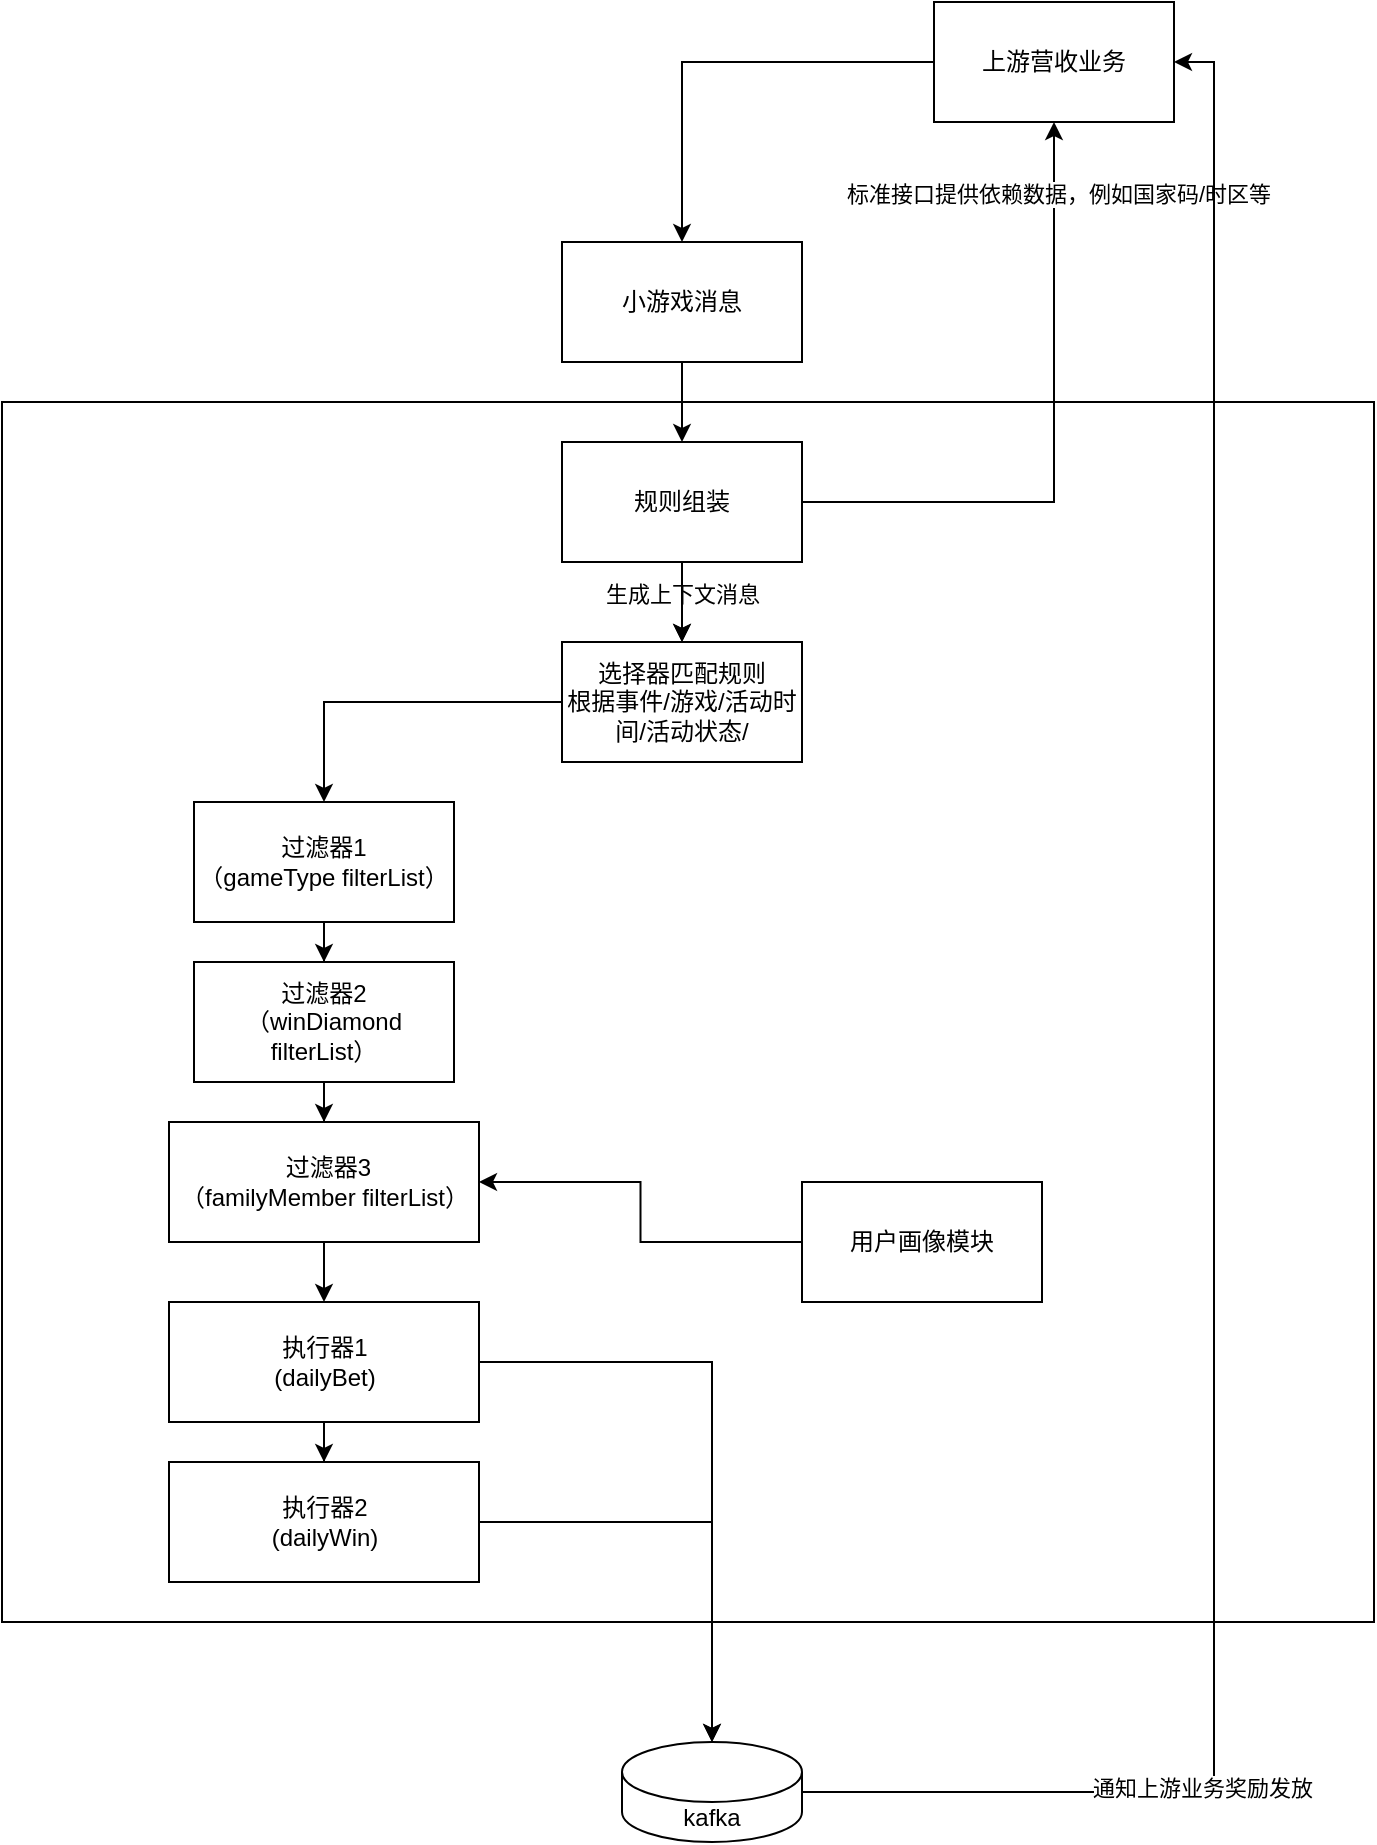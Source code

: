<mxfile version="21.6.6" type="github">
  <diagram name="第 1 页" id="I3rOmpeVcKEGjaGQXJrQ">
    <mxGraphModel dx="1511" dy="2217" grid="1" gridSize="10" guides="1" tooltips="1" connect="1" arrows="1" fold="1" page="1" pageScale="1" pageWidth="827" pageHeight="1169" math="0" shadow="0">
      <root>
        <mxCell id="0" />
        <mxCell id="1" parent="0" />
        <mxCell id="exmkFo5Z6jo9sS66icdg-2" value="" style="whiteSpace=wrap;html=1;rounded=0;" parent="1" vertex="1">
          <mxGeometry x="74" y="150" width="686" height="610" as="geometry" />
        </mxCell>
        <mxCell id="exmkFo5Z6jo9sS66icdg-7" style="edgeStyle=orthogonalEdgeStyle;rounded=0;orthogonalLoop=1;jettySize=auto;html=1;" parent="1" source="exmkFo5Z6jo9sS66icdg-1" target="exmkFo5Z6jo9sS66icdg-4" edge="1">
          <mxGeometry relative="1" as="geometry" />
        </mxCell>
        <mxCell id="exmkFo5Z6jo9sS66icdg-1" value="小游戏消息" style="rounded=0;whiteSpace=wrap;html=1;" parent="1" vertex="1">
          <mxGeometry x="354" y="70" width="120" height="60" as="geometry" />
        </mxCell>
        <mxCell id="exmkFo5Z6jo9sS66icdg-9" style="edgeStyle=orthogonalEdgeStyle;rounded=0;orthogonalLoop=1;jettySize=auto;html=1;entryX=0.5;entryY=1;entryDx=0;entryDy=0;" parent="1" source="exmkFo5Z6jo9sS66icdg-4" target="exmkFo5Z6jo9sS66icdg-8" edge="1">
          <mxGeometry relative="1" as="geometry" />
        </mxCell>
        <mxCell id="exmkFo5Z6jo9sS66icdg-11" value="标准接口提供依赖数据，例如国家码/时区等" style="edgeLabel;html=1;align=center;verticalAlign=middle;resizable=0;points=[];" parent="exmkFo5Z6jo9sS66icdg-9" vertex="1" connectable="0">
          <mxGeometry x="0.771" y="-2" relative="1" as="geometry">
            <mxPoint as="offset" />
          </mxGeometry>
        </mxCell>
        <mxCell id="exmkFo5Z6jo9sS66icdg-14" value="" style="edgeStyle=orthogonalEdgeStyle;rounded=0;orthogonalLoop=1;jettySize=auto;html=1;" parent="1" source="exmkFo5Z6jo9sS66icdg-4" target="exmkFo5Z6jo9sS66icdg-13" edge="1">
          <mxGeometry relative="1" as="geometry" />
        </mxCell>
        <mxCell id="exmkFo5Z6jo9sS66icdg-15" value="生成上下文消息" style="edgeLabel;html=1;align=center;verticalAlign=middle;resizable=0;points=[];" parent="exmkFo5Z6jo9sS66icdg-14" vertex="1" connectable="0">
          <mxGeometry x="-0.2" relative="1" as="geometry">
            <mxPoint as="offset" />
          </mxGeometry>
        </mxCell>
        <mxCell id="exmkFo5Z6jo9sS66icdg-16" value="" style="edgeStyle=orthogonalEdgeStyle;rounded=0;orthogonalLoop=1;jettySize=auto;html=1;" parent="1" source="exmkFo5Z6jo9sS66icdg-4" target="exmkFo5Z6jo9sS66icdg-13" edge="1">
          <mxGeometry relative="1" as="geometry" />
        </mxCell>
        <mxCell id="exmkFo5Z6jo9sS66icdg-4" value="规则组装" style="rounded=0;whiteSpace=wrap;html=1;" parent="1" vertex="1">
          <mxGeometry x="354" y="170" width="120" height="60" as="geometry" />
        </mxCell>
        <mxCell id="exmkFo5Z6jo9sS66icdg-12" style="edgeStyle=orthogonalEdgeStyle;rounded=0;orthogonalLoop=1;jettySize=auto;html=1;entryX=0.5;entryY=0;entryDx=0;entryDy=0;" parent="1" source="exmkFo5Z6jo9sS66icdg-8" target="exmkFo5Z6jo9sS66icdg-1" edge="1">
          <mxGeometry relative="1" as="geometry" />
        </mxCell>
        <mxCell id="exmkFo5Z6jo9sS66icdg-8" value="上游营收业务" style="rounded=0;whiteSpace=wrap;html=1;" parent="1" vertex="1">
          <mxGeometry x="540" y="-50" width="120" height="60" as="geometry" />
        </mxCell>
        <mxCell id="exmkFo5Z6jo9sS66icdg-20" value="" style="edgeStyle=orthogonalEdgeStyle;rounded=0;orthogonalLoop=1;jettySize=auto;html=1;" parent="1" source="exmkFo5Z6jo9sS66icdg-13" target="exmkFo5Z6jo9sS66icdg-19" edge="1">
          <mxGeometry relative="1" as="geometry" />
        </mxCell>
        <mxCell id="exmkFo5Z6jo9sS66icdg-13" value="选择器匹配规则&lt;br&gt;根据事件/游戏/活动时间/活动状态/" style="rounded=0;whiteSpace=wrap;html=1;" parent="1" vertex="1">
          <mxGeometry x="354" y="270" width="120" height="60" as="geometry" />
        </mxCell>
        <mxCell id="j7k-jL8RoutjfVaVXdrB-3" value="" style="edgeStyle=orthogonalEdgeStyle;rounded=0;orthogonalLoop=1;jettySize=auto;html=1;" edge="1" parent="1" source="exmkFo5Z6jo9sS66icdg-19" target="j7k-jL8RoutjfVaVXdrB-1">
          <mxGeometry relative="1" as="geometry" />
        </mxCell>
        <mxCell id="exmkFo5Z6jo9sS66icdg-19" value="过滤器1&lt;br&gt;（gameType filterList）" style="rounded=0;whiteSpace=wrap;html=1;" parent="1" vertex="1">
          <mxGeometry x="170" y="350" width="130" height="60" as="geometry" />
        </mxCell>
        <mxCell id="exmkFo5Z6jo9sS66icdg-28" style="edgeStyle=orthogonalEdgeStyle;rounded=0;orthogonalLoop=1;jettySize=auto;html=1;entryX=1;entryY=0.5;entryDx=0;entryDy=0;" parent="1" source="exmkFo5Z6jo9sS66icdg-25" target="exmkFo5Z6jo9sS66icdg-8" edge="1">
          <mxGeometry relative="1" as="geometry" />
        </mxCell>
        <mxCell id="exmkFo5Z6jo9sS66icdg-29" value="通知上游业务奖励发放" style="edgeLabel;html=1;align=center;verticalAlign=middle;resizable=0;points=[];" parent="exmkFo5Z6jo9sS66icdg-28" vertex="1" connectable="0">
          <mxGeometry x="-0.634" y="2" relative="1" as="geometry">
            <mxPoint as="offset" />
          </mxGeometry>
        </mxCell>
        <mxCell id="exmkFo5Z6jo9sS66icdg-25" value="kafka" style="shape=cylinder3;whiteSpace=wrap;html=1;boundedLbl=1;backgroundOutline=1;size=15;" parent="1" vertex="1">
          <mxGeometry x="384" y="820" width="90" height="50" as="geometry" />
        </mxCell>
        <mxCell id="j7k-jL8RoutjfVaVXdrB-4" value="" style="edgeStyle=orthogonalEdgeStyle;rounded=0;orthogonalLoop=1;jettySize=auto;html=1;" edge="1" parent="1" source="j7k-jL8RoutjfVaVXdrB-1" target="j7k-jL8RoutjfVaVXdrB-2">
          <mxGeometry relative="1" as="geometry" />
        </mxCell>
        <mxCell id="j7k-jL8RoutjfVaVXdrB-1" value="过滤器2&lt;br&gt;（winDiamond filterList）" style="rounded=0;whiteSpace=wrap;html=1;" vertex="1" parent="1">
          <mxGeometry x="170" y="430" width="130" height="60" as="geometry" />
        </mxCell>
        <mxCell id="j7k-jL8RoutjfVaVXdrB-10" value="" style="edgeStyle=orthogonalEdgeStyle;rounded=0;orthogonalLoop=1;jettySize=auto;html=1;" edge="1" parent="1" source="j7k-jL8RoutjfVaVXdrB-2" target="j7k-jL8RoutjfVaVXdrB-9">
          <mxGeometry relative="1" as="geometry" />
        </mxCell>
        <mxCell id="j7k-jL8RoutjfVaVXdrB-2" value="&amp;nbsp;过滤器3&lt;br&gt;（familyMember filterList）" style="rounded=0;whiteSpace=wrap;html=1;" vertex="1" parent="1">
          <mxGeometry x="157.5" y="510" width="155" height="60" as="geometry" />
        </mxCell>
        <mxCell id="j7k-jL8RoutjfVaVXdrB-6" style="edgeStyle=orthogonalEdgeStyle;rounded=0;orthogonalLoop=1;jettySize=auto;html=1;" edge="1" parent="1" source="j7k-jL8RoutjfVaVXdrB-5" target="j7k-jL8RoutjfVaVXdrB-2">
          <mxGeometry relative="1" as="geometry" />
        </mxCell>
        <mxCell id="j7k-jL8RoutjfVaVXdrB-5" value="用户画像模块" style="rounded=0;whiteSpace=wrap;html=1;" vertex="1" parent="1">
          <mxGeometry x="474" y="540" width="120" height="60" as="geometry" />
        </mxCell>
        <mxCell id="j7k-jL8RoutjfVaVXdrB-12" value="" style="edgeStyle=orthogonalEdgeStyle;rounded=0;orthogonalLoop=1;jettySize=auto;html=1;" edge="1" parent="1" source="j7k-jL8RoutjfVaVXdrB-9" target="j7k-jL8RoutjfVaVXdrB-11">
          <mxGeometry relative="1" as="geometry" />
        </mxCell>
        <mxCell id="j7k-jL8RoutjfVaVXdrB-14" style="edgeStyle=orthogonalEdgeStyle;rounded=0;orthogonalLoop=1;jettySize=auto;html=1;" edge="1" parent="1" source="j7k-jL8RoutjfVaVXdrB-9" target="exmkFo5Z6jo9sS66icdg-25">
          <mxGeometry relative="1" as="geometry" />
        </mxCell>
        <mxCell id="j7k-jL8RoutjfVaVXdrB-9" value="执行器1&lt;br&gt;(dailyBet)" style="rounded=0;whiteSpace=wrap;html=1;" vertex="1" parent="1">
          <mxGeometry x="157.5" y="600" width="155" height="60" as="geometry" />
        </mxCell>
        <mxCell id="j7k-jL8RoutjfVaVXdrB-13" value="" style="edgeStyle=orthogonalEdgeStyle;rounded=0;orthogonalLoop=1;jettySize=auto;html=1;" edge="1" parent="1" source="j7k-jL8RoutjfVaVXdrB-11" target="exmkFo5Z6jo9sS66icdg-25">
          <mxGeometry relative="1" as="geometry" />
        </mxCell>
        <mxCell id="j7k-jL8RoutjfVaVXdrB-11" value="执行器2&lt;br&gt;(dailyWin)" style="rounded=0;whiteSpace=wrap;html=1;" vertex="1" parent="1">
          <mxGeometry x="157.5" y="680" width="155" height="60" as="geometry" />
        </mxCell>
      </root>
    </mxGraphModel>
  </diagram>
</mxfile>
